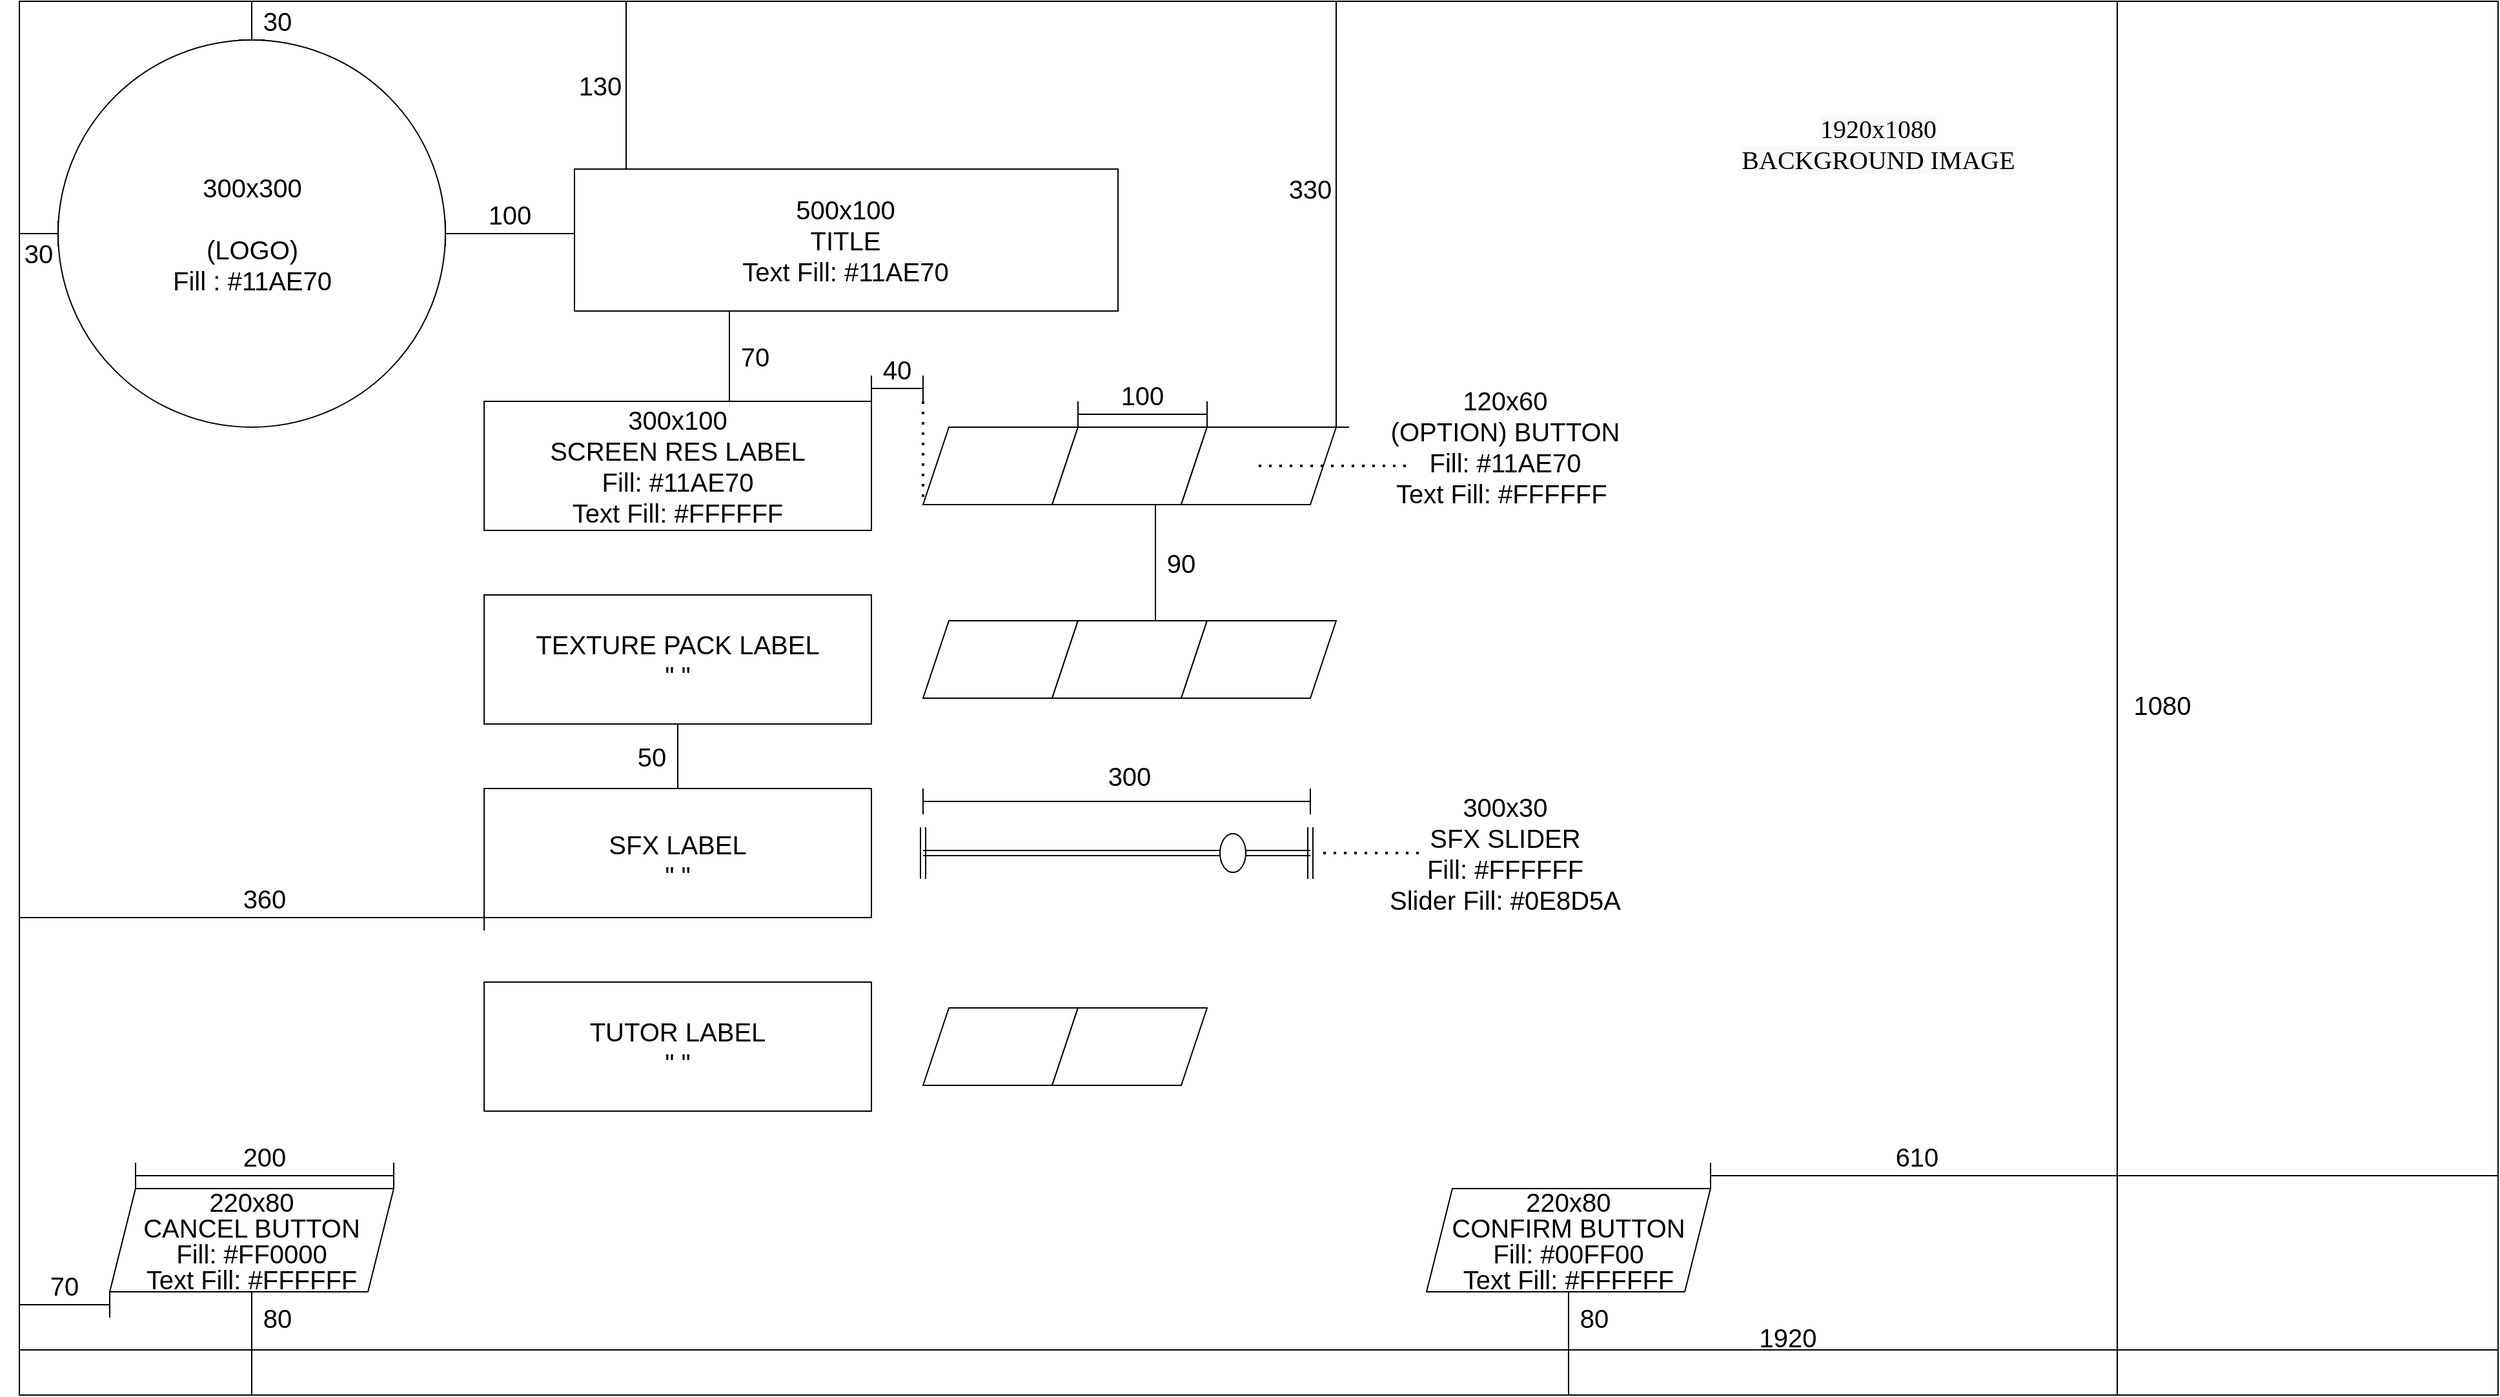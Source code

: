 <mxfile version="15.6.4" type="device"><diagram id="piDafpqhtRUU5qUU-vj8" name="Page-1"><mxGraphModel dx="3650" dy="1040" grid="1" gridSize="10" guides="1" tooltips="1" connect="1" arrows="1" fold="1" page="1" pageScale="1" pageWidth="1920" pageHeight="1200" math="0" shadow="0"><root><mxCell id="0"/><mxCell id="1" parent="0"/><mxCell id="LGZmzNUmvJ8_ftPHyWyt-1" value="" style="rounded=0;whiteSpace=wrap;html=1;" parent="1" vertex="1"><mxGeometry width="1920" height="1080" as="geometry"/></mxCell><mxCell id="LGZmzNUmvJ8_ftPHyWyt-19" value="" style="ellipse;whiteSpace=wrap;html=1;aspect=fixed;fontSize=20;" parent="1" vertex="1"><mxGeometry x="30" y="30" width="300" height="300" as="geometry"/></mxCell><mxCell id="LGZmzNUmvJ8_ftPHyWyt-20" value="" style="shape=crossbar;whiteSpace=wrap;html=1;rounded=1;direction=south;fontSize=20;" parent="1" vertex="1"><mxGeometry x="170" width="20" height="30" as="geometry"/></mxCell><mxCell id="LGZmzNUmvJ8_ftPHyWyt-21" value="" style="shape=crossbar;whiteSpace=wrap;html=1;rounded=1;fontSize=20;" parent="1" vertex="1"><mxGeometry y="170" width="30" height="20" as="geometry"/></mxCell><mxCell id="LGZmzNUmvJ8_ftPHyWyt-22" value="30" style="text;html=1;strokeColor=none;fillColor=none;align=center;verticalAlign=middle;whiteSpace=wrap;rounded=0;fontSize=20;" parent="1" vertex="1"><mxGeometry x="170" width="60" height="30" as="geometry"/></mxCell><mxCell id="LGZmzNUmvJ8_ftPHyWyt-23" value="30" style="text;html=1;strokeColor=none;fillColor=none;align=center;verticalAlign=middle;whiteSpace=wrap;rounded=0;fontSize=20;" parent="1" vertex="1"><mxGeometry x="-15" y="180" width="60" height="30" as="geometry"/></mxCell><mxCell id="LGZmzNUmvJ8_ftPHyWyt-68" value="" style="shape=crossbar;whiteSpace=wrap;html=1;rounded=1;direction=south;fontSize=20;" parent="1" vertex="1"><mxGeometry x="1615" width="20" height="1080" as="geometry"/></mxCell><mxCell id="LGZmzNUmvJ8_ftPHyWyt-71" value="1080" style="text;html=1;strokeColor=none;fillColor=none;align=center;verticalAlign=middle;whiteSpace=wrap;rounded=0;fontSize=20;" parent="1" vertex="1"><mxGeometry x="1630" y="530" width="60" height="30" as="geometry"/></mxCell><mxCell id="LGZmzNUmvJ8_ftPHyWyt-78" value="" style="rounded=0;whiteSpace=wrap;html=1;fontFamily=Lucida Console;fontSize=67;" parent="1" vertex="1"><mxGeometry x="430" y="130" width="421" height="110" as="geometry"/></mxCell><mxCell id="LGZmzNUmvJ8_ftPHyWyt-79" value="" style="shape=crossbar;whiteSpace=wrap;html=1;rounded=1;fontSize=20;" parent="1" vertex="1"><mxGeometry y="1035" width="1920" height="20" as="geometry"/></mxCell><mxCell id="LGZmzNUmvJ8_ftPHyWyt-80" value="1920" style="text;html=1;strokeColor=none;fillColor=none;align=center;verticalAlign=middle;whiteSpace=wrap;rounded=0;fontSize=20;" parent="1" vertex="1"><mxGeometry x="1340" y="1020" width="60" height="30" as="geometry"/></mxCell><mxCell id="LGZmzNUmvJ8_ftPHyWyt-81" value="500x100&lt;br&gt;TITLE&lt;br&gt;Text Fill:&amp;nbsp;#11AE70" style="text;html=1;strokeColor=none;fillColor=none;align=center;verticalAlign=middle;whiteSpace=wrap;rounded=0;fontSize=20;" parent="1" vertex="1"><mxGeometry x="540" y="170" width="199.5" height="30" as="geometry"/></mxCell><mxCell id="LGZmzNUmvJ8_ftPHyWyt-83" value="" style="shape=crossbar;whiteSpace=wrap;html=1;rounded=1;direction=south;fontSize=20;" parent="1" vertex="1"><mxGeometry x="460" width="20" height="130" as="geometry"/></mxCell><mxCell id="LGZmzNUmvJ8_ftPHyWyt-84" value="130" style="text;html=1;strokeColor=none;fillColor=none;align=center;verticalAlign=middle;whiteSpace=wrap;rounded=0;fontSize=20;" parent="1" vertex="1"><mxGeometry x="420" y="50" width="60" height="30" as="geometry"/></mxCell><mxCell id="LGZmzNUmvJ8_ftPHyWyt-85" value="" style="shape=crossbar;whiteSpace=wrap;html=1;rounded=1;fontSize=20;" parent="1" vertex="1"><mxGeometry x="330" y="170" width="100" height="20" as="geometry"/></mxCell><mxCell id="LGZmzNUmvJ8_ftPHyWyt-86" value="100" style="text;html=1;strokeColor=none;fillColor=none;align=center;verticalAlign=middle;whiteSpace=wrap;rounded=0;fontSize=20;" parent="1" vertex="1"><mxGeometry x="350" y="150" width="60" height="30" as="geometry"/></mxCell><mxCell id="M35t09U9mjKwKnsg0Uut-1" value="" style="shape=parallelogram;perimeter=parallelogramPerimeter;whiteSpace=wrap;html=1;fixedSize=1;size=-10;" parent="1" vertex="1"><mxGeometry x="360" y="310" width="300" height="100" as="geometry"/></mxCell><mxCell id="M35t09U9mjKwKnsg0Uut-2" value="" style="shape=parallelogram;perimeter=parallelogramPerimeter;whiteSpace=wrap;html=1;fixedSize=1;size=-60;" parent="1" vertex="1"><mxGeometry x="360" y="460" width="300" height="100" as="geometry"/></mxCell><mxCell id="M35t09U9mjKwKnsg0Uut-3" value="" style="shape=parallelogram;perimeter=parallelogramPerimeter;whiteSpace=wrap;html=1;fixedSize=1;size=-140;" parent="1" vertex="1"><mxGeometry x="360" y="610" width="300" height="100" as="geometry"/></mxCell><mxCell id="M35t09U9mjKwKnsg0Uut-4" value="" style="shape=parallelogram;perimeter=parallelogramPerimeter;whiteSpace=wrap;html=1;fixedSize=1;size=-220;" parent="1" vertex="1"><mxGeometry x="360" y="760" width="300" height="100" as="geometry"/></mxCell><mxCell id="M35t09U9mjKwKnsg0Uut-6" value="" style="shape=parallelogram;perimeter=parallelogramPerimeter;whiteSpace=wrap;html=1;fixedSize=1;" parent="1" vertex="1"><mxGeometry x="700" y="330" width="120" height="60" as="geometry"/></mxCell><mxCell id="M35t09U9mjKwKnsg0Uut-7" value="" style="shape=parallelogram;perimeter=parallelogramPerimeter;whiteSpace=wrap;html=1;fixedSize=1;" parent="1" vertex="1"><mxGeometry x="800" y="330" width="120" height="60" as="geometry"/></mxCell><mxCell id="M35t09U9mjKwKnsg0Uut-8" value="" style="shape=parallelogram;perimeter=parallelogramPerimeter;whiteSpace=wrap;html=1;fixedSize=1;" parent="1" vertex="1"><mxGeometry x="900" y="330" width="120" height="60" as="geometry"/></mxCell><mxCell id="M35t09U9mjKwKnsg0Uut-13" value="" style="shape=link;html=1;rounded=0;fontSize=45;startArrow=none;" parent="1" source="M35t09U9mjKwKnsg0Uut-17" edge="1"><mxGeometry width="100" relative="1" as="geometry"><mxPoint x="750" y="630" as="sourcePoint"/><mxPoint x="1000" y="660" as="targetPoint"/></mxGeometry></mxCell><mxCell id="M35t09U9mjKwKnsg0Uut-14" value="" style="shape=link;html=1;rounded=0;fontSize=45;" parent="1" edge="1"><mxGeometry width="100" relative="1" as="geometry"><mxPoint x="700" y="640" as="sourcePoint"/><mxPoint x="700" y="680" as="targetPoint"/></mxGeometry></mxCell><mxCell id="M35t09U9mjKwKnsg0Uut-17" value="" style="ellipse;whiteSpace=wrap;html=1;fontSize=45;" parent="1" vertex="1"><mxGeometry x="930" y="645" width="20" height="30" as="geometry"/></mxCell><mxCell id="M35t09U9mjKwKnsg0Uut-19" value="" style="shape=link;html=1;rounded=0;fontSize=45;endArrow=none;" parent="1" target="M35t09U9mjKwKnsg0Uut-17" edge="1"><mxGeometry width="100" relative="1" as="geometry"><mxPoint x="700" y="660" as="sourcePoint"/><mxPoint x="1000" y="630" as="targetPoint"/></mxGeometry></mxCell><mxCell id="M35t09U9mjKwKnsg0Uut-20" value="" style="shape=crossbar;whiteSpace=wrap;html=1;rounded=1;fontSize=20;" parent="1" vertex="1"><mxGeometry x="700" y="610" width="300" height="20" as="geometry"/></mxCell><mxCell id="M35t09U9mjKwKnsg0Uut-21" value="300" style="text;html=1;strokeColor=none;fillColor=none;align=center;verticalAlign=middle;whiteSpace=wrap;rounded=0;fontSize=20;" parent="1" vertex="1"><mxGeometry x="830" y="585" width="60" height="30" as="geometry"/></mxCell><mxCell id="M35t09U9mjKwKnsg0Uut-22" value="300x100&lt;br&gt;SCREEN RES LABEL&lt;br&gt;Fill:&amp;nbsp;#11AE70&lt;br&gt;Text Fill: #FFFFFF" style="text;html=1;strokeColor=none;fillColor=none;align=center;verticalAlign=middle;whiteSpace=wrap;rounded=0;fontSize=20;" parent="1" vertex="1"><mxGeometry x="385" y="345" width="250" height="30" as="geometry"/></mxCell><mxCell id="M35t09U9mjKwKnsg0Uut-25" value="" style="shape=crossbar;whiteSpace=wrap;html=1;rounded=1;direction=south;fontSize=20;" parent="1" vertex="1"><mxGeometry x="540" y="240" width="20" height="70" as="geometry"/></mxCell><mxCell id="M35t09U9mjKwKnsg0Uut-26" value="70" style="text;html=1;strokeColor=none;fillColor=none;align=center;verticalAlign=middle;whiteSpace=wrap;rounded=0;fontSize=20;" parent="1" vertex="1"><mxGeometry x="540" y="260" width="60" height="30" as="geometry"/></mxCell><mxCell id="M35t09U9mjKwKnsg0Uut-27" value="" style="shape=crossbar;whiteSpace=wrap;html=1;rounded=1;direction=south;fontSize=20;" parent="1" vertex="1"><mxGeometry x="500" y="560" width="20" height="50" as="geometry"/></mxCell><mxCell id="M35t09U9mjKwKnsg0Uut-28" value="50" style="text;html=1;strokeColor=none;fillColor=none;align=center;verticalAlign=middle;whiteSpace=wrap;rounded=0;fontSize=20;" parent="1" vertex="1"><mxGeometry x="460" y="570" width="60" height="30" as="geometry"/></mxCell><mxCell id="M35t09U9mjKwKnsg0Uut-29" value="" style="shape=crossbar;whiteSpace=wrap;html=1;rounded=1;fontSize=20;" parent="1" vertex="1"><mxGeometry y="700" width="360" height="20" as="geometry"/></mxCell><mxCell id="M35t09U9mjKwKnsg0Uut-30" value="360" style="text;html=1;strokeColor=none;fillColor=none;align=center;verticalAlign=middle;whiteSpace=wrap;rounded=0;fontSize=20;" parent="1" vertex="1"><mxGeometry x="160" y="680" width="60" height="30" as="geometry"/></mxCell><mxCell id="M35t09U9mjKwKnsg0Uut-32" value="" style="shape=crossbar;whiteSpace=wrap;html=1;rounded=1;fontSize=20;" parent="1" vertex="1"><mxGeometry x="820" y="310" width="100" height="20" as="geometry"/></mxCell><mxCell id="M35t09U9mjKwKnsg0Uut-33" value="100" style="text;html=1;strokeColor=none;fillColor=none;align=center;verticalAlign=middle;whiteSpace=wrap;rounded=0;fontSize=20;" parent="1" vertex="1"><mxGeometry x="840" y="290" width="60" height="30" as="geometry"/></mxCell><mxCell id="M35t09U9mjKwKnsg0Uut-34" value="" style="shape=crossbar;whiteSpace=wrap;html=1;rounded=1;fontSize=20;" parent="1" vertex="1"><mxGeometry x="660" y="290" width="40" height="20" as="geometry"/></mxCell><mxCell id="M35t09U9mjKwKnsg0Uut-35" value="40" style="text;html=1;strokeColor=none;fillColor=none;align=center;verticalAlign=middle;whiteSpace=wrap;rounded=0;fontSize=20;" parent="1" vertex="1"><mxGeometry x="650" y="270" width="60" height="30" as="geometry"/></mxCell><mxCell id="M35t09U9mjKwKnsg0Uut-37" value="" style="endArrow=none;dashed=1;html=1;dashPattern=1 3;strokeWidth=2;rounded=0;fontSize=45;" parent="1" edge="1"><mxGeometry width="50" height="50" relative="1" as="geometry"><mxPoint x="700" y="310" as="sourcePoint"/><mxPoint x="700" y="390" as="targetPoint"/></mxGeometry></mxCell><mxCell id="M35t09U9mjKwKnsg0Uut-38" value="" style="shape=link;html=1;rounded=0;fontSize=45;" parent="1" edge="1"><mxGeometry width="100" relative="1" as="geometry"><mxPoint x="1000" y="640" as="sourcePoint"/><mxPoint x="1000" y="680" as="targetPoint"/></mxGeometry></mxCell><mxCell id="Zm3W-1BmcqFfmd_wZ28C-1" value="" style="shape=parallelogram;perimeter=parallelogramPerimeter;whiteSpace=wrap;html=1;fixedSize=1;fontSize=40;" parent="1" vertex="1"><mxGeometry x="700" y="780" width="120" height="60" as="geometry"/></mxCell><mxCell id="Zm3W-1BmcqFfmd_wZ28C-2" value="" style="shape=parallelogram;perimeter=parallelogramPerimeter;whiteSpace=wrap;html=1;fixedSize=1;fontStyle=1" parent="1" vertex="1"><mxGeometry x="800" y="780" width="120" height="60" as="geometry"/></mxCell><mxCell id="Zm3W-1BmcqFfmd_wZ28C-4" value="" style="shape=parallelogram;perimeter=parallelogramPerimeter;whiteSpace=wrap;html=1;fixedSize=1;fontSize=40;" parent="1" vertex="1"><mxGeometry x="700" y="480" width="120" height="60" as="geometry"/></mxCell><mxCell id="Zm3W-1BmcqFfmd_wZ28C-5" value="" style="shape=parallelogram;perimeter=parallelogramPerimeter;whiteSpace=wrap;html=1;fixedSize=1;fontStyle=1" parent="1" vertex="1"><mxGeometry x="800" y="480" width="120" height="60" as="geometry"/></mxCell><mxCell id="Zm3W-1BmcqFfmd_wZ28C-6" value="" style="shape=parallelogram;perimeter=parallelogramPerimeter;whiteSpace=wrap;html=1;fixedSize=1;" parent="1" vertex="1"><mxGeometry x="900" y="480" width="120" height="60" as="geometry"/></mxCell><mxCell id="Zm3W-1BmcqFfmd_wZ28C-7" value="" style="shape=crossbar;whiteSpace=wrap;html=1;rounded=1;direction=south;fontSize=20;" parent="1" vertex="1"><mxGeometry x="870" y="390" width="20" height="90" as="geometry"/></mxCell><mxCell id="Zm3W-1BmcqFfmd_wZ28C-8" value="90" style="text;html=1;strokeColor=none;fillColor=none;align=center;verticalAlign=middle;whiteSpace=wrap;rounded=0;fontSize=20;" parent="1" vertex="1"><mxGeometry x="870" y="420" width="60" height="30" as="geometry"/></mxCell><mxCell id="_Ig5ZccFIdGjMWB4NFbB-1" value="" style="shape=crossbar;whiteSpace=wrap;html=1;rounded=1;direction=south;" parent="1" vertex="1"><mxGeometry x="1010" width="20" height="330" as="geometry"/></mxCell><mxCell id="_Ig5ZccFIdGjMWB4NFbB-5" value="330" style="text;html=1;strokeColor=none;fillColor=none;align=center;verticalAlign=middle;whiteSpace=wrap;rounded=0;fontSize=20;" parent="1" vertex="1"><mxGeometry x="970" y="130" width="60" height="30" as="geometry"/></mxCell><mxCell id="_Ig5ZccFIdGjMWB4NFbB-6" value="" style="shape=parallelogram;perimeter=parallelogramPerimeter;whiteSpace=wrap;html=1;fixedSize=1;" parent="1" vertex="1"><mxGeometry x="70" y="920" width="220" height="80" as="geometry"/></mxCell><mxCell id="_Ig5ZccFIdGjMWB4NFbB-7" value="" style="shape=parallelogram;perimeter=parallelogramPerimeter;whiteSpace=wrap;html=1;fixedSize=1;" parent="1" vertex="1"><mxGeometry x="1090" y="920" width="220" height="80" as="geometry"/></mxCell><mxCell id="_Ig5ZccFIdGjMWB4NFbB-8" value="" style="shape=crossbar;whiteSpace=wrap;html=1;rounded=1;" parent="1" vertex="1"><mxGeometry y="1000" width="70" height="20" as="geometry"/></mxCell><mxCell id="_Ig5ZccFIdGjMWB4NFbB-9" value="70" style="text;html=1;strokeColor=none;fillColor=none;align=center;verticalAlign=middle;whiteSpace=wrap;rounded=0;fontSize=20;" parent="1" vertex="1"><mxGeometry x="5" y="980" width="60" height="30" as="geometry"/></mxCell><mxCell id="_Ig5ZccFIdGjMWB4NFbB-10" value="" style="shape=crossbar;whiteSpace=wrap;html=1;rounded=1;direction=south;" parent="1" vertex="1"><mxGeometry x="170" y="1000" width="20" height="80" as="geometry"/></mxCell><mxCell id="_Ig5ZccFIdGjMWB4NFbB-11" value="80" style="text;html=1;strokeColor=none;fillColor=none;align=center;verticalAlign=middle;whiteSpace=wrap;rounded=0;fontSize=20;" parent="1" vertex="1"><mxGeometry x="170" y="1005" width="60" height="30" as="geometry"/></mxCell><mxCell id="_Ig5ZccFIdGjMWB4NFbB-12" value="&lt;p style=&quot;line-height: 1&quot;&gt;&lt;span&gt;220x80&lt;/span&gt;&lt;br&gt;&lt;span&gt;CANCEL BUTTON&lt;/span&gt;&lt;br&gt;&lt;span&gt;Fill: #FF0000&lt;/span&gt;&lt;br&gt;&lt;span&gt;Text Fill: #FFFFFF&lt;/span&gt;&lt;br&gt;&lt;/p&gt;" style="text;html=1;strokeColor=none;fillColor=none;align=center;verticalAlign=middle;whiteSpace=wrap;rounded=0;fontSize=20;" parent="1" vertex="1"><mxGeometry x="70" y="945" width="220" height="30" as="geometry"/></mxCell><mxCell id="_Ig5ZccFIdGjMWB4NFbB-15" value="" style="shape=crossbar;whiteSpace=wrap;html=1;rounded=1;" parent="1" vertex="1"><mxGeometry x="90" y="900" width="200" height="20" as="geometry"/></mxCell><mxCell id="_Ig5ZccFIdGjMWB4NFbB-16" value="200" style="text;html=1;strokeColor=none;fillColor=none;align=center;verticalAlign=middle;whiteSpace=wrap;rounded=0;fontSize=20;" parent="1" vertex="1"><mxGeometry x="160" y="880" width="60" height="30" as="geometry"/></mxCell><mxCell id="_Ig5ZccFIdGjMWB4NFbB-18" value="" style="shape=crossbar;whiteSpace=wrap;html=1;rounded=1;direction=south;" parent="1" vertex="1"><mxGeometry x="1190" y="1000" width="20" height="80" as="geometry"/></mxCell><mxCell id="_Ig5ZccFIdGjMWB4NFbB-19" value="" style="shape=crossbar;whiteSpace=wrap;html=1;rounded=1;" parent="1" vertex="1"><mxGeometry x="1310" y="900" width="610" height="20" as="geometry"/></mxCell><mxCell id="_Ig5ZccFIdGjMWB4NFbB-20" value="610" style="text;html=1;strokeColor=none;fillColor=none;align=center;verticalAlign=middle;whiteSpace=wrap;rounded=0;fontSize=20;" parent="1" vertex="1"><mxGeometry x="1440" y="880" width="60" height="30" as="geometry"/></mxCell><mxCell id="_Ig5ZccFIdGjMWB4NFbB-21" value="80" style="text;html=1;strokeColor=none;fillColor=none;align=center;verticalAlign=middle;whiteSpace=wrap;rounded=0;fontSize=20;" parent="1" vertex="1"><mxGeometry x="1190" y="1005" width="60" height="30" as="geometry"/></mxCell><mxCell id="_Ig5ZccFIdGjMWB4NFbB-22" value="TEXTURE PACK LABEL&lt;br&gt;&quot; &quot;" style="text;html=1;strokeColor=none;fillColor=none;align=center;verticalAlign=middle;whiteSpace=wrap;rounded=0;fontSize=20;" parent="1" vertex="1"><mxGeometry x="385" y="495" width="250" height="30" as="geometry"/></mxCell><mxCell id="_Ig5ZccFIdGjMWB4NFbB-23" value="SFX LABEL&lt;br&gt;&quot; &quot;" style="text;html=1;strokeColor=none;fillColor=none;align=center;verticalAlign=middle;whiteSpace=wrap;rounded=0;fontSize=20;" parent="1" vertex="1"><mxGeometry x="385" y="650" width="250" height="30" as="geometry"/></mxCell><mxCell id="_Ig5ZccFIdGjMWB4NFbB-24" value="TUTOR LABEL&lt;br&gt;&quot; &quot;" style="text;html=1;strokeColor=none;fillColor=none;align=center;verticalAlign=middle;whiteSpace=wrap;rounded=0;fontSize=20;" parent="1" vertex="1"><mxGeometry x="385" y="795" width="250" height="30" as="geometry"/></mxCell><mxCell id="_Ig5ZccFIdGjMWB4NFbB-26" value="&lt;p style=&quot;line-height: 1&quot;&gt;&lt;span&gt;220x80&lt;/span&gt;&lt;br&gt;&lt;span&gt;CONFIRM BUTTON&lt;/span&gt;&lt;br&gt;&lt;span&gt;Fill: #00FF00&lt;/span&gt;&lt;br&gt;&lt;span&gt;Text Fill: #FFFFFF&lt;/span&gt;&lt;br&gt;&lt;/p&gt;" style="text;html=1;strokeColor=none;fillColor=none;align=center;verticalAlign=middle;whiteSpace=wrap;rounded=0;fontSize=20;" parent="1" vertex="1"><mxGeometry x="1090" y="937.5" width="220" height="45" as="geometry"/></mxCell><mxCell id="_Ig5ZccFIdGjMWB4NFbB-27" value="120x60&lt;br&gt;(OPTION) BUTTON&lt;br&gt;Fill:&amp;nbsp;#11AE70&lt;br&gt;Text Fill: #FFFFFF&amp;nbsp;" style="text;html=1;strokeColor=none;fillColor=none;align=center;verticalAlign=middle;whiteSpace=wrap;rounded=0;fontSize=20;" parent="1" vertex="1"><mxGeometry x="1050.5" y="330" width="199.5" height="30" as="geometry"/></mxCell><mxCell id="_Ig5ZccFIdGjMWB4NFbB-30" value="" style="endArrow=none;dashed=1;html=1;dashPattern=1 3;strokeWidth=2;rounded=0;fontSize=15;" parent="1" edge="1"><mxGeometry width="50" height="50" relative="1" as="geometry"><mxPoint x="960" y="360" as="sourcePoint"/><mxPoint x="1080" y="360" as="targetPoint"/></mxGeometry></mxCell><mxCell id="_Ig5ZccFIdGjMWB4NFbB-31" value="300x30&lt;br&gt;SFX SLIDER&lt;br&gt;Fill: #FFFFFF&lt;br&gt;Slider Fill:&amp;nbsp;#0E8D5A" style="text;html=1;strokeColor=none;fillColor=none;align=center;verticalAlign=middle;whiteSpace=wrap;rounded=0;fontSize=20;" parent="1" vertex="1"><mxGeometry x="1050.5" y="645" width="199.5" height="30" as="geometry"/></mxCell><mxCell id="_Ig5ZccFIdGjMWB4NFbB-33" value="" style="endArrow=none;dashed=1;html=1;dashPattern=1 3;strokeWidth=2;rounded=0;fontSize=15;" parent="1" edge="1"><mxGeometry width="50" height="50" relative="1" as="geometry"><mxPoint x="1010" y="660" as="sourcePoint"/><mxPoint x="1090" y="660" as="targetPoint"/></mxGeometry></mxCell><mxCell id="_Ig5ZccFIdGjMWB4NFbB-34" value="&lt;span style=&quot;color: rgb(0 , 0 , 0) ; font-family: &amp;#34;tahoma&amp;#34; ; font-size: 20px ; font-style: normal ; font-weight: 400 ; letter-spacing: normal ; text-indent: 0px ; text-transform: none ; word-spacing: 0px ; background-color: rgb(248 , 249 , 250) ; display: inline ; float: none&quot;&gt;1920x1080&lt;/span&gt;&lt;br style=&quot;color: rgb(0 , 0 , 0) ; font-family: &amp;#34;tahoma&amp;#34; ; font-size: 20px ; font-style: normal ; font-weight: 400 ; letter-spacing: normal ; text-indent: 0px ; text-transform: none ; word-spacing: 0px ; background-color: rgb(248 , 249 , 250)&quot;&gt;&lt;span style=&quot;color: rgb(0 , 0 , 0) ; font-family: &amp;#34;tahoma&amp;#34; ; font-size: 20px ; font-style: normal ; font-weight: 400 ; letter-spacing: normal ; text-indent: 0px ; text-transform: none ; word-spacing: 0px ; background-color: rgb(248 , 249 , 250) ; display: inline ; float: none&quot;&gt;BACKGROUND IMAGE&lt;/span&gt;" style="text;whiteSpace=wrap;html=1;fontSize=15;align=center;" parent="1" vertex="1"><mxGeometry x="1330" y="80" width="220" height="60" as="geometry"/></mxCell><mxCell id="_Ig5ZccFIdGjMWB4NFbB-35" value="300x300&lt;br&gt;&lt;br&gt;(LOGO)&lt;br&gt;Fill :&amp;nbsp;#11AE70" style="text;html=1;strokeColor=none;fillColor=none;align=center;verticalAlign=middle;whiteSpace=wrap;rounded=0;fontSize=20;" parent="1" vertex="1"><mxGeometry x="87.5" y="165" width="185" height="30" as="geometry"/></mxCell></root></mxGraphModel></diagram></mxfile>
